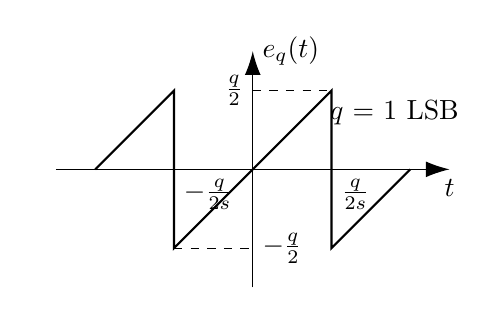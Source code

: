 \def\arrlen{3mm}
\def\arrwidth{2mm}
\usetikzlibrary{calc}
\begin{tikzpicture}
	\usetikzlibrary{calc}
	% horizontal axis
	\draw[-{Latex[length=\arrlen,width=\arrwidth]}] (-2.5,0) -- (2.5,0) node[anchor=north] {$t$};
	\draw[-{Latex[length=\arrlen,width=\arrwidth]}] (0,-1.5) -- (0,1.5) node[anchor=west] {$e_q(t)$};
	% labels
	\draw	(1,0) node[anchor=north west] {$\frac{q}{2s}$}
			(-1,0) node[anchor=north west] {$-\frac{q}{2s}$};
	
	% vertical axis
	\draw[thick] (-2, 0) -- (-1, 1) -- (-1,-1) -- (1,1) -- (1,-1) -- (2,0);
	\draw 	(0,1) node[anchor=east] {$\frac{q}{2}$}  
			(0,-1) node[anchor=west] {$-\frac{q}{2}$};
	
	\draw[dashed] (0,1) -- (1,1);
	\draw[dashed] (-1,-1) -- (0,-1);
	\draw (1.8,1) node[anchor=north] {$q$ = 1 LSB};
	
\end{tikzpicture}